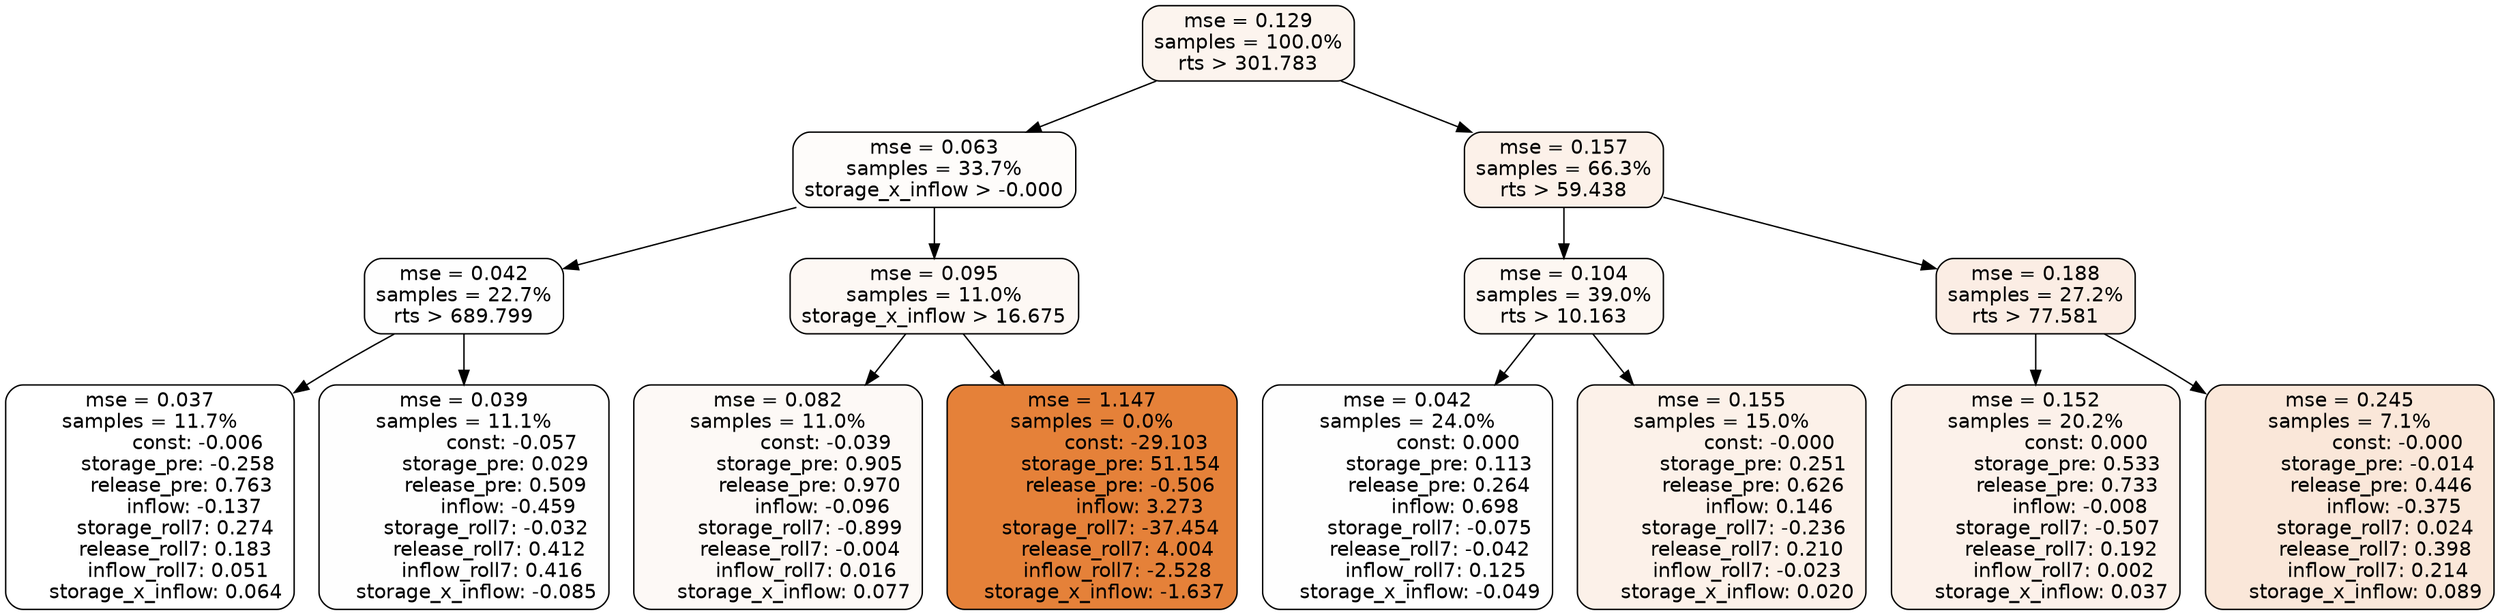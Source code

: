 digraph tree {
node [shape=rectangle, style="filled, rounded", color="black", fontname=helvetica] ;
edge [fontname=helvetica] ;
	"0" [label="mse = 0.129
samples = 100.0%
rts > 301.783", fillcolor="#fcf4ee"]
	"8" [label="mse = 0.063
samples = 33.7%
storage_x_inflow > -0.000", fillcolor="#fefcfa"]
	"1" [label="mse = 0.157
samples = 66.3%
rts > 59.438", fillcolor="#fcf1e9"]
	"9" [label="mse = 0.042
samples = 22.7%
rts > 689.799", fillcolor="#fefefe"]
	"12" [label="mse = 0.095
samples = 11.0%
storage_x_inflow > 16.675", fillcolor="#fdf8f4"]
	"2" [label="mse = 0.104
samples = 39.0%
rts > 10.163", fillcolor="#fdf7f2"]
	"5" [label="mse = 0.188
samples = 27.2%
rts > 77.581", fillcolor="#fbede4"]
	"11" [label="mse = 0.037
samples = 11.7%
               const: -0.006
         storage_pre: -0.258
          release_pre: 0.763
              inflow: -0.137
        storage_roll7: 0.274
        release_roll7: 0.183
         inflow_roll7: 0.051
     storage_x_inflow: 0.064", fillcolor="#ffffff"]
	"10" [label="mse = 0.039
samples = 11.1%
               const: -0.057
          storage_pre: 0.029
          release_pre: 0.509
              inflow: -0.459
       storage_roll7: -0.032
        release_roll7: 0.412
         inflow_roll7: 0.416
    storage_x_inflow: -0.085", fillcolor="#fefefe"]
	"13" [label="mse = 0.082
samples = 11.0%
               const: -0.039
          storage_pre: 0.905
          release_pre: 0.970
              inflow: -0.096
       storage_roll7: -0.899
       release_roll7: -0.004
         inflow_roll7: 0.016
     storage_x_inflow: 0.077", fillcolor="#fdf9f6"]
	"14" [label="mse = 1.147
samples = 0.0%
              const: -29.103
         storage_pre: 51.154
         release_pre: -0.506
               inflow: 3.273
      storage_roll7: -37.454
        release_roll7: 4.004
        inflow_roll7: -2.528
    storage_x_inflow: -1.637", fillcolor="#e58139"]
	"3" [label="mse = 0.042
samples = 24.0%
                const: 0.000
          storage_pre: 0.113
          release_pre: 0.264
               inflow: 0.698
       storage_roll7: -0.075
       release_roll7: -0.042
         inflow_roll7: 0.125
    storage_x_inflow: -0.049", fillcolor="#fefefe"]
	"4" [label="mse = 0.155
samples = 15.0%
               const: -0.000
          storage_pre: 0.251
          release_pre: 0.626
               inflow: 0.146
       storage_roll7: -0.236
        release_roll7: 0.210
        inflow_roll7: -0.023
     storage_x_inflow: 0.020", fillcolor="#fcf1e9"]
	"7" [label="mse = 0.152
samples = 20.2%
                const: 0.000
          storage_pre: 0.533
          release_pre: 0.733
              inflow: -0.008
       storage_roll7: -0.507
        release_roll7: 0.192
         inflow_roll7: 0.002
     storage_x_inflow: 0.037", fillcolor="#fcf1ea"]
	"6" [label="mse = 0.245
samples = 7.1%
               const: -0.000
         storage_pre: -0.014
          release_pre: 0.446
              inflow: -0.375
        storage_roll7: 0.024
        release_roll7: 0.398
         inflow_roll7: 0.214
     storage_x_inflow: 0.089", fillcolor="#fae7d9"]

	"0" -> "1"
	"0" -> "8"
	"8" -> "9"
	"8" -> "12"
	"1" -> "2"
	"1" -> "5"
	"9" -> "10"
	"9" -> "11"
	"12" -> "13"
	"12" -> "14"
	"2" -> "3"
	"2" -> "4"
	"5" -> "6"
	"5" -> "7"
}